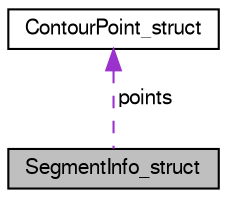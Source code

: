digraph "SegmentInfo_struct"
{
  bgcolor="transparent";
  edge [fontname="FreeSans",fontsize="10",labelfontname="FreeSans",labelfontsize="10"];
  node [fontname="FreeSans",fontsize="10",shape=record];
  Node1 [label="SegmentInfo_struct",height=0.2,width=0.4,color="black", fillcolor="grey75", style="filled" fontcolor="black"];
  Node2 -> Node1 [dir="back",color="darkorchid3",fontsize="10",style="dashed",label=" points" ,fontname="FreeSans"];
  Node2 [label="ContourPoint_struct",height=0.2,width=0.4,color="black",URL="$struct_contour_point__struct.html"];
}
